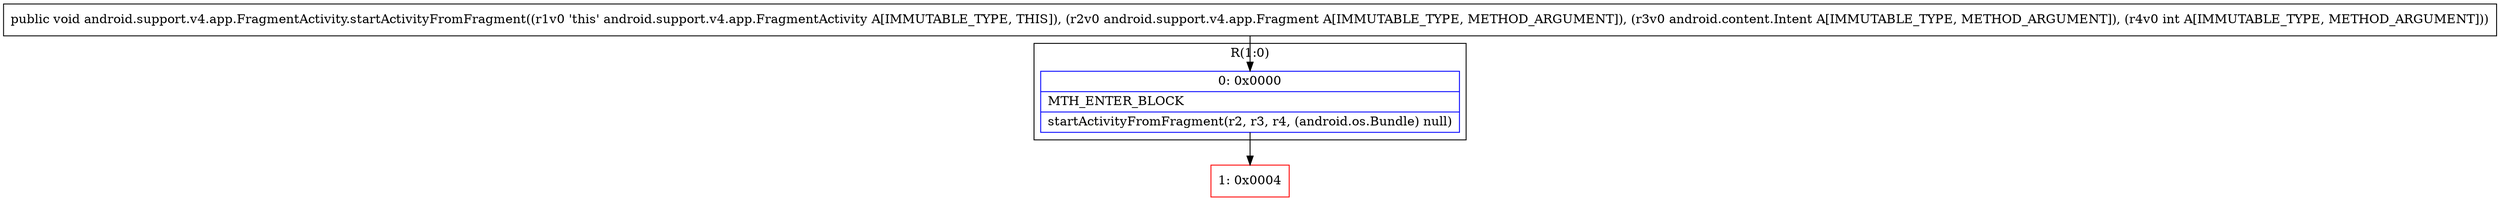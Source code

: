 digraph "CFG forandroid.support.v4.app.FragmentActivity.startActivityFromFragment(Landroid\/support\/v4\/app\/Fragment;Landroid\/content\/Intent;I)V" {
subgraph cluster_Region_35319695 {
label = "R(1:0)";
node [shape=record,color=blue];
Node_0 [shape=record,label="{0\:\ 0x0000|MTH_ENTER_BLOCK\l|startActivityFromFragment(r2, r3, r4, (android.os.Bundle) null)\l}"];
}
Node_1 [shape=record,color=red,label="{1\:\ 0x0004}"];
MethodNode[shape=record,label="{public void android.support.v4.app.FragmentActivity.startActivityFromFragment((r1v0 'this' android.support.v4.app.FragmentActivity A[IMMUTABLE_TYPE, THIS]), (r2v0 android.support.v4.app.Fragment A[IMMUTABLE_TYPE, METHOD_ARGUMENT]), (r3v0 android.content.Intent A[IMMUTABLE_TYPE, METHOD_ARGUMENT]), (r4v0 int A[IMMUTABLE_TYPE, METHOD_ARGUMENT])) }"];
MethodNode -> Node_0;
Node_0 -> Node_1;
}

